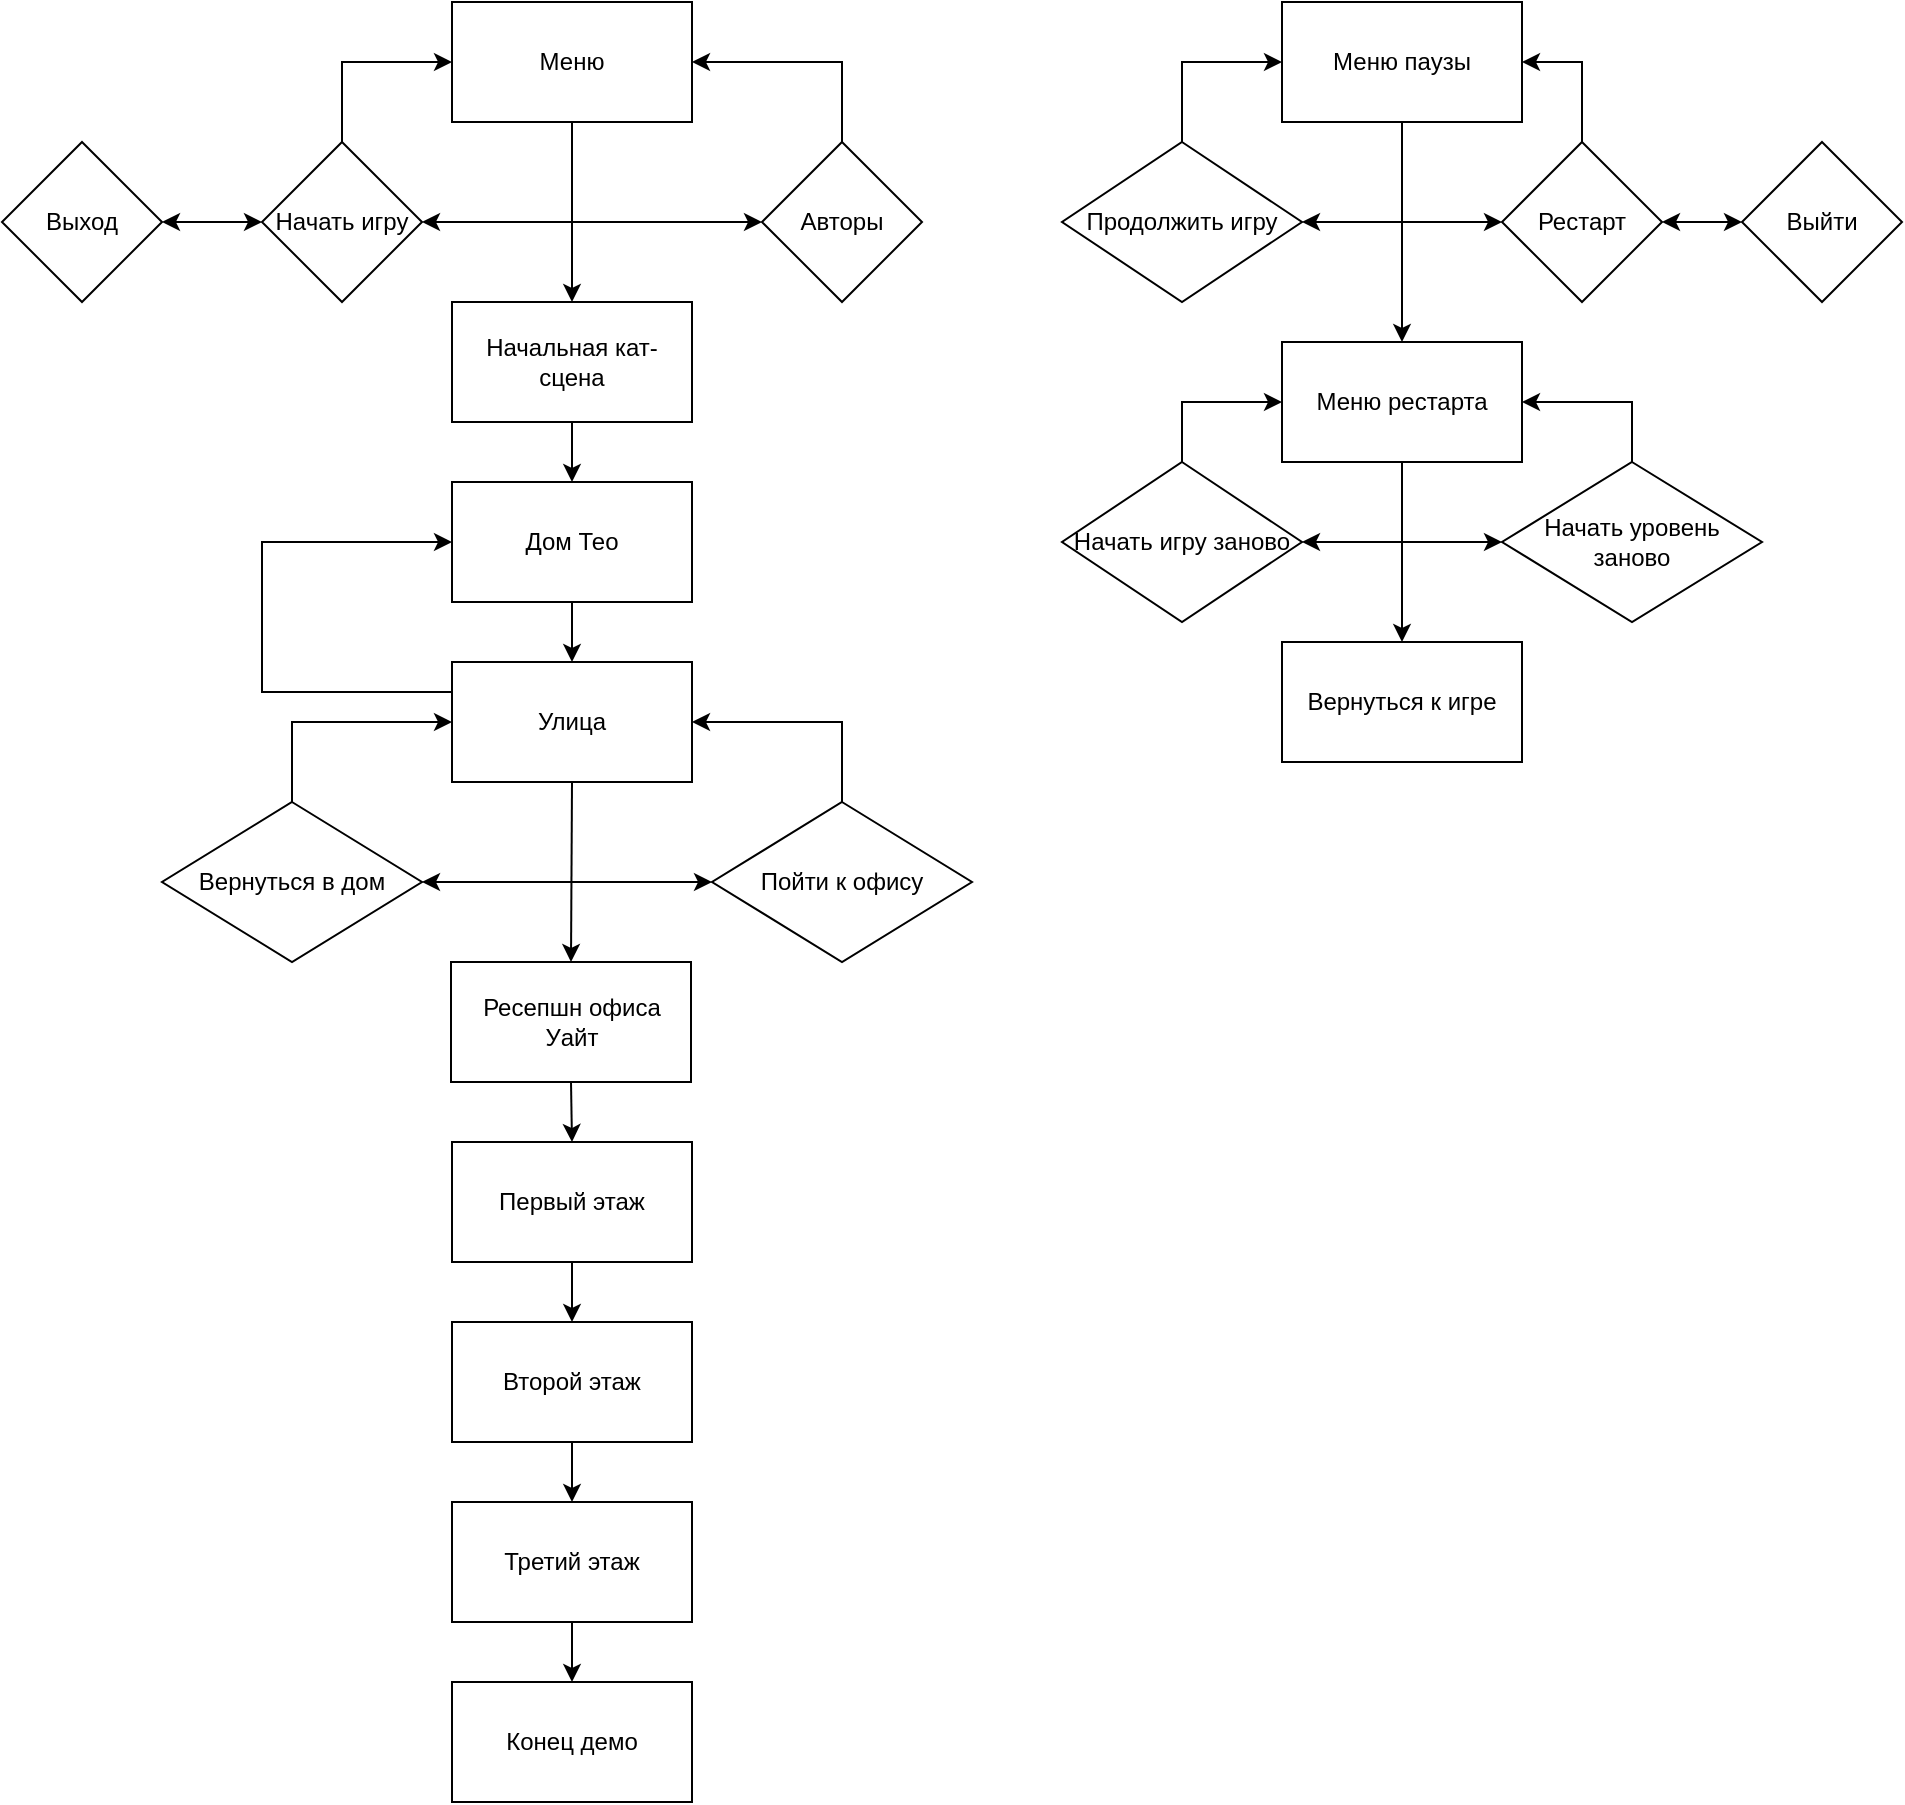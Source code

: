 <mxfile version="24.8.4">
  <diagram id="6a731a19-8d31-9384-78a2-239565b7b9f0" name="Page-1">
    <mxGraphModel dx="1909" dy="1116" grid="1" gridSize="10" guides="1" tooltips="1" connect="1" arrows="1" fold="1" page="1" pageScale="1" pageWidth="1169" pageHeight="827" background="none" math="0" shadow="0">
      <root>
        <mxCell id="0" />
        <mxCell id="1" parent="0" />
        <mxCell id="u4ChKOQlIIPJACsc-Hy--58" value="Меню" style="rounded=0;whiteSpace=wrap;html=1;" parent="1" vertex="1">
          <mxGeometry x="315" y="50" width="120" height="60" as="geometry" />
        </mxCell>
        <mxCell id="u4ChKOQlIIPJACsc-Hy--59" value="Начать игру" style="rhombus;whiteSpace=wrap;html=1;" parent="1" vertex="1">
          <mxGeometry x="220" y="120" width="80" height="80" as="geometry" />
        </mxCell>
        <mxCell id="u4ChKOQlIIPJACsc-Hy--60" value="Авторы" style="rhombus;whiteSpace=wrap;html=1;" parent="1" vertex="1">
          <mxGeometry x="470" y="120" width="80" height="80" as="geometry" />
        </mxCell>
        <mxCell id="u4ChKOQlIIPJACsc-Hy--61" value="Выход" style="rhombus;whiteSpace=wrap;html=1;" parent="1" vertex="1">
          <mxGeometry x="90" y="120" width="80" height="80" as="geometry" />
        </mxCell>
        <mxCell id="u4ChKOQlIIPJACsc-Hy--62" value="Начальная кат-сцена" style="rounded=0;whiteSpace=wrap;html=1;" parent="1" vertex="1">
          <mxGeometry x="315" y="200" width="120" height="60" as="geometry" />
        </mxCell>
        <mxCell id="u4ChKOQlIIPJACsc-Hy--63" value="Дом Тео" style="rounded=0;whiteSpace=wrap;html=1;" parent="1" vertex="1">
          <mxGeometry x="315" y="290" width="120" height="60" as="geometry" />
        </mxCell>
        <mxCell id="u4ChKOQlIIPJACsc-Hy--64" value="Улица" style="rounded=0;whiteSpace=wrap;html=1;" parent="1" vertex="1">
          <mxGeometry x="315" y="380" width="120" height="60" as="geometry" />
        </mxCell>
        <mxCell id="u4ChKOQlIIPJACsc-Hy--65" value="Ресепшн офиса Уайт" style="rounded=0;whiteSpace=wrap;html=1;" parent="1" vertex="1">
          <mxGeometry x="314.5" y="530" width="120" height="60" as="geometry" />
        </mxCell>
        <mxCell id="u4ChKOQlIIPJACsc-Hy--71" value="Вернуться в дом" style="rhombus;whiteSpace=wrap;html=1;" parent="1" vertex="1">
          <mxGeometry x="170" y="450" width="130" height="80" as="geometry" />
        </mxCell>
        <mxCell id="u4ChKOQlIIPJACsc-Hy--72" value="Пойти к офису" style="rhombus;whiteSpace=wrap;html=1;" parent="1" vertex="1">
          <mxGeometry x="445" y="450" width="130" height="80" as="geometry" />
        </mxCell>
        <mxCell id="u4ChKOQlIIPJACsc-Hy--73" value="" style="endArrow=classic;startArrow=classic;html=1;rounded=0;exitX=1;exitY=0.5;exitDx=0;exitDy=0;entryX=0;entryY=0.5;entryDx=0;entryDy=0;" parent="1" source="u4ChKOQlIIPJACsc-Hy--61" target="u4ChKOQlIIPJACsc-Hy--59" edge="1">
          <mxGeometry width="50" height="50" relative="1" as="geometry">
            <mxPoint x="300" y="190" as="sourcePoint" />
            <mxPoint x="350" y="140" as="targetPoint" />
          </mxGeometry>
        </mxCell>
        <mxCell id="u4ChKOQlIIPJACsc-Hy--74" value="" style="endArrow=classic;startArrow=classic;html=1;rounded=0;exitX=1;exitY=0.5;exitDx=0;exitDy=0;entryX=0;entryY=0.5;entryDx=0;entryDy=0;" parent="1" source="u4ChKOQlIIPJACsc-Hy--59" target="u4ChKOQlIIPJACsc-Hy--60" edge="1">
          <mxGeometry width="50" height="50" relative="1" as="geometry">
            <mxPoint x="450" y="180" as="sourcePoint" />
            <mxPoint x="500" y="130" as="targetPoint" />
          </mxGeometry>
        </mxCell>
        <mxCell id="u4ChKOQlIIPJACsc-Hy--75" value="" style="endArrow=classic;html=1;rounded=0;entryX=0;entryY=0.5;entryDx=0;entryDy=0;exitX=0.5;exitY=0;exitDx=0;exitDy=0;" parent="1" source="u4ChKOQlIIPJACsc-Hy--59" target="u4ChKOQlIIPJACsc-Hy--58" edge="1">
          <mxGeometry width="50" height="50" relative="1" as="geometry">
            <mxPoint x="375" y="120" as="sourcePoint" />
            <mxPoint x="430" y="90" as="targetPoint" />
            <Array as="points">
              <mxPoint x="260" y="80" />
            </Array>
          </mxGeometry>
        </mxCell>
        <mxCell id="u4ChKOQlIIPJACsc-Hy--76" value="" style="endArrow=classic;html=1;rounded=0;entryX=1;entryY=0.5;entryDx=0;entryDy=0;exitX=0.5;exitY=0;exitDx=0;exitDy=0;" parent="1" source="u4ChKOQlIIPJACsc-Hy--60" target="u4ChKOQlIIPJACsc-Hy--58" edge="1">
          <mxGeometry width="50" height="50" relative="1" as="geometry">
            <mxPoint x="500" y="140" as="sourcePoint" />
            <mxPoint x="550" y="90" as="targetPoint" />
            <Array as="points">
              <mxPoint x="510" y="80" />
            </Array>
          </mxGeometry>
        </mxCell>
        <mxCell id="u4ChKOQlIIPJACsc-Hy--77" value="" style="endArrow=classic;html=1;rounded=0;exitX=0.5;exitY=1;exitDx=0;exitDy=0;entryX=0.5;entryY=0;entryDx=0;entryDy=0;" parent="1" source="u4ChKOQlIIPJACsc-Hy--58" target="u4ChKOQlIIPJACsc-Hy--62" edge="1">
          <mxGeometry width="50" height="50" relative="1" as="geometry">
            <mxPoint x="350" y="170" as="sourcePoint" />
            <mxPoint x="400" y="120" as="targetPoint" />
          </mxGeometry>
        </mxCell>
        <mxCell id="u4ChKOQlIIPJACsc-Hy--78" value="" style="endArrow=classic;html=1;rounded=0;exitX=0.5;exitY=1;exitDx=0;exitDy=0;entryX=0.5;entryY=0;entryDx=0;entryDy=0;" parent="1" source="u4ChKOQlIIPJACsc-Hy--62" target="u4ChKOQlIIPJACsc-Hy--63" edge="1">
          <mxGeometry width="50" height="50" relative="1" as="geometry">
            <mxPoint x="520" y="270" as="sourcePoint" />
            <mxPoint x="570" y="220" as="targetPoint" />
          </mxGeometry>
        </mxCell>
        <mxCell id="u4ChKOQlIIPJACsc-Hy--79" value="" style="endArrow=classic;startArrow=classic;html=1;rounded=0;exitX=1;exitY=0.5;exitDx=0;exitDy=0;entryX=0;entryY=0.5;entryDx=0;entryDy=0;" parent="1" source="u4ChKOQlIIPJACsc-Hy--71" target="u4ChKOQlIIPJACsc-Hy--72" edge="1">
          <mxGeometry width="50" height="50" relative="1" as="geometry">
            <mxPoint x="320" y="520" as="sourcePoint" />
            <mxPoint x="370" y="470" as="targetPoint" />
          </mxGeometry>
        </mxCell>
        <mxCell id="u4ChKOQlIIPJACsc-Hy--80" value="" style="endArrow=classic;html=1;rounded=0;entryX=0;entryY=0.5;entryDx=0;entryDy=0;exitX=0.5;exitY=0;exitDx=0;exitDy=0;" parent="1" source="u4ChKOQlIIPJACsc-Hy--71" target="u4ChKOQlIIPJACsc-Hy--64" edge="1">
          <mxGeometry width="50" height="50" relative="1" as="geometry">
            <mxPoint x="240" y="450" as="sourcePoint" />
            <mxPoint x="260" y="410" as="targetPoint" />
            <Array as="points">
              <mxPoint x="235" y="410" />
            </Array>
          </mxGeometry>
        </mxCell>
        <mxCell id="u4ChKOQlIIPJACsc-Hy--81" value="" style="endArrow=classic;html=1;rounded=0;entryX=1;entryY=0.5;entryDx=0;entryDy=0;exitX=0.5;exitY=0;exitDx=0;exitDy=0;" parent="1" source="u4ChKOQlIIPJACsc-Hy--72" target="u4ChKOQlIIPJACsc-Hy--64" edge="1">
          <mxGeometry width="50" height="50" relative="1" as="geometry">
            <mxPoint x="500" y="460" as="sourcePoint" />
            <mxPoint x="550" y="410" as="targetPoint" />
            <Array as="points">
              <mxPoint x="510" y="410" />
            </Array>
          </mxGeometry>
        </mxCell>
        <mxCell id="u4ChKOQlIIPJACsc-Hy--82" value="" style="endArrow=classic;html=1;rounded=0;exitX=0.5;exitY=1;exitDx=0;exitDy=0;entryX=0.5;entryY=0;entryDx=0;entryDy=0;" parent="1" source="u4ChKOQlIIPJACsc-Hy--64" target="u4ChKOQlIIPJACsc-Hy--65" edge="1">
          <mxGeometry width="50" height="50" relative="1" as="geometry">
            <mxPoint x="360" y="520" as="sourcePoint" />
            <mxPoint x="410" y="470" as="targetPoint" />
          </mxGeometry>
        </mxCell>
        <mxCell id="u4ChKOQlIIPJACsc-Hy--83" value="" style="endArrow=classic;html=1;rounded=0;exitX=0.5;exitY=1;exitDx=0;exitDy=0;entryX=0.5;entryY=0;entryDx=0;entryDy=0;" parent="1" source="u4ChKOQlIIPJACsc-Hy--63" target="u4ChKOQlIIPJACsc-Hy--64" edge="1">
          <mxGeometry width="50" height="50" relative="1" as="geometry">
            <mxPoint x="180" y="400" as="sourcePoint" />
            <mxPoint x="230" y="350" as="targetPoint" />
          </mxGeometry>
        </mxCell>
        <mxCell id="u4ChKOQlIIPJACsc-Hy--87" value="Меню рестарта" style="rounded=0;whiteSpace=wrap;html=1;" parent="1" vertex="1">
          <mxGeometry x="730" y="220" width="120" height="60" as="geometry" />
        </mxCell>
        <mxCell id="u4ChKOQlIIPJACsc-Hy--88" value="Меню паузы" style="rounded=0;whiteSpace=wrap;html=1;" parent="1" vertex="1">
          <mxGeometry x="730" y="50" width="120" height="60" as="geometry" />
        </mxCell>
        <mxCell id="u4ChKOQlIIPJACsc-Hy--89" value="Продолжить игру" style="rhombus;whiteSpace=wrap;html=1;" parent="1" vertex="1">
          <mxGeometry x="620" y="120" width="120" height="80" as="geometry" />
        </mxCell>
        <mxCell id="u4ChKOQlIIPJACsc-Hy--90" value="Выйти" style="rhombus;whiteSpace=wrap;html=1;" parent="1" vertex="1">
          <mxGeometry x="960" y="120" width="80" height="80" as="geometry" />
        </mxCell>
        <mxCell id="u4ChKOQlIIPJACsc-Hy--91" value="Рестарт" style="rhombus;whiteSpace=wrap;html=1;" parent="1" vertex="1">
          <mxGeometry x="840" y="120" width="80" height="80" as="geometry" />
        </mxCell>
        <mxCell id="u4ChKOQlIIPJACsc-Hy--96" value="" style="endArrow=classic;startArrow=classic;html=1;rounded=0;entryX=1;entryY=0.5;entryDx=0;entryDy=0;" parent="1" source="u4ChKOQlIIPJACsc-Hy--91" target="u4ChKOQlIIPJACsc-Hy--89" edge="1">
          <mxGeometry width="50" height="50" relative="1" as="geometry">
            <mxPoint x="704.289" y="210" as="sourcePoint" />
            <mxPoint x="725" y="160" as="targetPoint" />
          </mxGeometry>
        </mxCell>
        <mxCell id="u4ChKOQlIIPJACsc-Hy--98" value="" style="endArrow=classic;startArrow=classic;html=1;rounded=0;entryX=0;entryY=0.5;entryDx=0;entryDy=0;exitX=1;exitY=0.5;exitDx=0;exitDy=0;" parent="1" source="u4ChKOQlIIPJACsc-Hy--91" target="u4ChKOQlIIPJACsc-Hy--90" edge="1">
          <mxGeometry width="50" height="50" relative="1" as="geometry">
            <mxPoint x="825" y="250" as="sourcePoint" />
            <mxPoint x="875" y="200" as="targetPoint" />
          </mxGeometry>
        </mxCell>
        <mxCell id="u4ChKOQlIIPJACsc-Hy--99" value="" style="endArrow=classic;html=1;rounded=0;entryX=0;entryY=0.5;entryDx=0;entryDy=0;exitX=0.5;exitY=0;exitDx=0;exitDy=0;" parent="1" source="u4ChKOQlIIPJACsc-Hy--89" target="u4ChKOQlIIPJACsc-Hy--88" edge="1">
          <mxGeometry width="50" height="50" relative="1" as="geometry">
            <mxPoint x="640" y="130" as="sourcePoint" />
            <mxPoint x="690" y="80" as="targetPoint" />
            <Array as="points">
              <mxPoint x="680" y="80" />
            </Array>
          </mxGeometry>
        </mxCell>
        <mxCell id="u4ChKOQlIIPJACsc-Hy--100" value="" style="endArrow=classic;html=1;rounded=0;entryX=1;entryY=0.5;entryDx=0;entryDy=0;exitX=0.5;exitY=0;exitDx=0;exitDy=0;" parent="1" source="u4ChKOQlIIPJACsc-Hy--91" target="u4ChKOQlIIPJACsc-Hy--88" edge="1">
          <mxGeometry width="50" height="50" relative="1" as="geometry">
            <mxPoint x="890" y="130" as="sourcePoint" />
            <mxPoint x="940" y="80" as="targetPoint" />
            <Array as="points">
              <mxPoint x="880" y="80" />
            </Array>
          </mxGeometry>
        </mxCell>
        <mxCell id="u4ChKOQlIIPJACsc-Hy--101" value="" style="endArrow=classic;html=1;rounded=0;exitX=0.5;exitY=1;exitDx=0;exitDy=0;entryX=0.5;entryY=0;entryDx=0;entryDy=0;" parent="1" source="u4ChKOQlIIPJACsc-Hy--88" target="u4ChKOQlIIPJACsc-Hy--87" edge="1">
          <mxGeometry width="50" height="50" relative="1" as="geometry">
            <mxPoint x="980" y="310" as="sourcePoint" />
            <mxPoint x="1030" y="260" as="targetPoint" />
          </mxGeometry>
        </mxCell>
        <mxCell id="u4ChKOQlIIPJACsc-Hy--102" value="Начать игру заново" style="rhombus;whiteSpace=wrap;html=1;" parent="1" vertex="1">
          <mxGeometry x="620" y="280" width="120" height="80" as="geometry" />
        </mxCell>
        <mxCell id="u4ChKOQlIIPJACsc-Hy--103" value="Начать уровень заново" style="rhombus;whiteSpace=wrap;html=1;" parent="1" vertex="1">
          <mxGeometry x="840" y="280" width="130" height="80" as="geometry" />
        </mxCell>
        <mxCell id="u4ChKOQlIIPJACsc-Hy--106" value="" style="endArrow=classic;html=1;rounded=0;exitX=0.5;exitY=0;exitDx=0;exitDy=0;entryX=0;entryY=0.5;entryDx=0;entryDy=0;" parent="1" source="u4ChKOQlIIPJACsc-Hy--102" target="u4ChKOQlIIPJACsc-Hy--87" edge="1">
          <mxGeometry width="50" height="50" relative="1" as="geometry">
            <mxPoint x="630" y="280" as="sourcePoint" />
            <mxPoint x="680" y="230" as="targetPoint" />
            <Array as="points">
              <mxPoint x="680" y="250" />
            </Array>
          </mxGeometry>
        </mxCell>
        <mxCell id="u4ChKOQlIIPJACsc-Hy--107" value="" style="endArrow=classic;html=1;rounded=0;entryX=1;entryY=0.5;entryDx=0;entryDy=0;exitX=0.5;exitY=0;exitDx=0;exitDy=0;" parent="1" source="u4ChKOQlIIPJACsc-Hy--103" target="u4ChKOQlIIPJACsc-Hy--87" edge="1">
          <mxGeometry width="50" height="50" relative="1" as="geometry">
            <mxPoint x="920" y="290" as="sourcePoint" />
            <mxPoint x="970" y="240" as="targetPoint" />
            <Array as="points">
              <mxPoint x="905" y="250" />
            </Array>
          </mxGeometry>
        </mxCell>
        <mxCell id="u4ChKOQlIIPJACsc-Hy--108" value="" style="endArrow=classic;startArrow=classic;html=1;rounded=0;exitX=1;exitY=0.5;exitDx=0;exitDy=0;entryX=0;entryY=0.5;entryDx=0;entryDy=0;" parent="1" source="u4ChKOQlIIPJACsc-Hy--102" target="u4ChKOQlIIPJACsc-Hy--103" edge="1">
          <mxGeometry width="50" height="50" relative="1" as="geometry">
            <mxPoint x="790" y="340" as="sourcePoint" />
            <mxPoint x="840" y="290" as="targetPoint" />
          </mxGeometry>
        </mxCell>
        <mxCell id="u4ChKOQlIIPJACsc-Hy--109" value="Вернуться к игре" style="rounded=0;whiteSpace=wrap;html=1;" parent="1" vertex="1">
          <mxGeometry x="730" y="370" width="120" height="60" as="geometry" />
        </mxCell>
        <mxCell id="u4ChKOQlIIPJACsc-Hy--110" value="" style="endArrow=classic;html=1;rounded=0;exitX=0.5;exitY=1;exitDx=0;exitDy=0;entryX=0.5;entryY=0;entryDx=0;entryDy=0;" parent="1" source="u4ChKOQlIIPJACsc-Hy--87" target="u4ChKOQlIIPJACsc-Hy--109" edge="1">
          <mxGeometry width="50" height="50" relative="1" as="geometry">
            <mxPoint x="790" y="349.289" as="sourcePoint" />
            <mxPoint x="790" y="299.289" as="targetPoint" />
          </mxGeometry>
        </mxCell>
        <mxCell id="u4ChKOQlIIPJACsc-Hy--111" value="Первый этаж" style="rounded=0;whiteSpace=wrap;html=1;" parent="1" vertex="1">
          <mxGeometry x="315" y="620" width="120" height="60" as="geometry" />
        </mxCell>
        <mxCell id="u4ChKOQlIIPJACsc-Hy--112" value="Второй этаж" style="rounded=0;whiteSpace=wrap;html=1;" parent="1" vertex="1">
          <mxGeometry x="315" y="710" width="120" height="60" as="geometry" />
        </mxCell>
        <mxCell id="u4ChKOQlIIPJACsc-Hy--113" value="" style="endArrow=classic;html=1;rounded=0;exitX=0.5;exitY=1;exitDx=0;exitDy=0;entryX=0.5;entryY=0;entryDx=0;entryDy=0;" parent="1" source="u4ChKOQlIIPJACsc-Hy--65" target="u4ChKOQlIIPJACsc-Hy--111" edge="1">
          <mxGeometry width="50" height="50" relative="1" as="geometry">
            <mxPoint x="510" y="620" as="sourcePoint" />
            <mxPoint x="560" y="570" as="targetPoint" />
          </mxGeometry>
        </mxCell>
        <mxCell id="u4ChKOQlIIPJACsc-Hy--114" value="" style="endArrow=classic;html=1;rounded=0;entryX=0.5;entryY=0;entryDx=0;entryDy=0;exitX=0.5;exitY=1;exitDx=0;exitDy=0;" parent="1" source="u4ChKOQlIIPJACsc-Hy--111" target="u4ChKOQlIIPJACsc-Hy--112" edge="1">
          <mxGeometry width="50" height="50" relative="1" as="geometry">
            <mxPoint x="470" y="490" as="sourcePoint" />
            <mxPoint x="520" y="440" as="targetPoint" />
            <Array as="points" />
          </mxGeometry>
        </mxCell>
        <mxCell id="u4ChKOQlIIPJACsc-Hy--116" value="Третий этаж" style="rounded=0;whiteSpace=wrap;html=1;" parent="1" vertex="1">
          <mxGeometry x="315" y="800" width="120" height="60" as="geometry" />
        </mxCell>
        <mxCell id="u4ChKOQlIIPJACsc-Hy--117" value="" style="endArrow=classic;html=1;rounded=0;exitX=0.5;exitY=1;exitDx=0;exitDy=0;entryX=0.5;entryY=0;entryDx=0;entryDy=0;" parent="1" source="u4ChKOQlIIPJACsc-Hy--112" target="u4ChKOQlIIPJACsc-Hy--116" edge="1">
          <mxGeometry width="50" height="50" relative="1" as="geometry">
            <mxPoint x="500" y="810" as="sourcePoint" />
            <mxPoint x="550" y="760" as="targetPoint" />
          </mxGeometry>
        </mxCell>
        <mxCell id="u4ChKOQlIIPJACsc-Hy--118" value="" style="endArrow=classic;html=1;rounded=0;exitX=0;exitY=0.25;exitDx=0;exitDy=0;entryX=0;entryY=0.5;entryDx=0;entryDy=0;" parent="1" source="u4ChKOQlIIPJACsc-Hy--64" target="u4ChKOQlIIPJACsc-Hy--63" edge="1">
          <mxGeometry width="50" height="50" relative="1" as="geometry">
            <mxPoint x="200" y="370" as="sourcePoint" />
            <mxPoint x="250" y="320" as="targetPoint" />
            <Array as="points">
              <mxPoint x="220" y="395" />
              <mxPoint x="220" y="320" />
            </Array>
          </mxGeometry>
        </mxCell>
        <mxCell id="u4ChKOQlIIPJACsc-Hy--119" value="Конец демо" style="rounded=0;whiteSpace=wrap;html=1;" parent="1" vertex="1">
          <mxGeometry x="315" y="890" width="120" height="60" as="geometry" />
        </mxCell>
        <mxCell id="u4ChKOQlIIPJACsc-Hy--120" value="" style="endArrow=classic;html=1;rounded=0;exitX=0.5;exitY=1;exitDx=0;exitDy=0;entryX=0.5;entryY=0;entryDx=0;entryDy=0;" parent="1" source="u4ChKOQlIIPJACsc-Hy--116" target="u4ChKOQlIIPJACsc-Hy--119" edge="1">
          <mxGeometry width="50" height="50" relative="1" as="geometry">
            <mxPoint x="400" y="880" as="sourcePoint" />
            <mxPoint x="450" y="830" as="targetPoint" />
          </mxGeometry>
        </mxCell>
      </root>
    </mxGraphModel>
  </diagram>
</mxfile>
